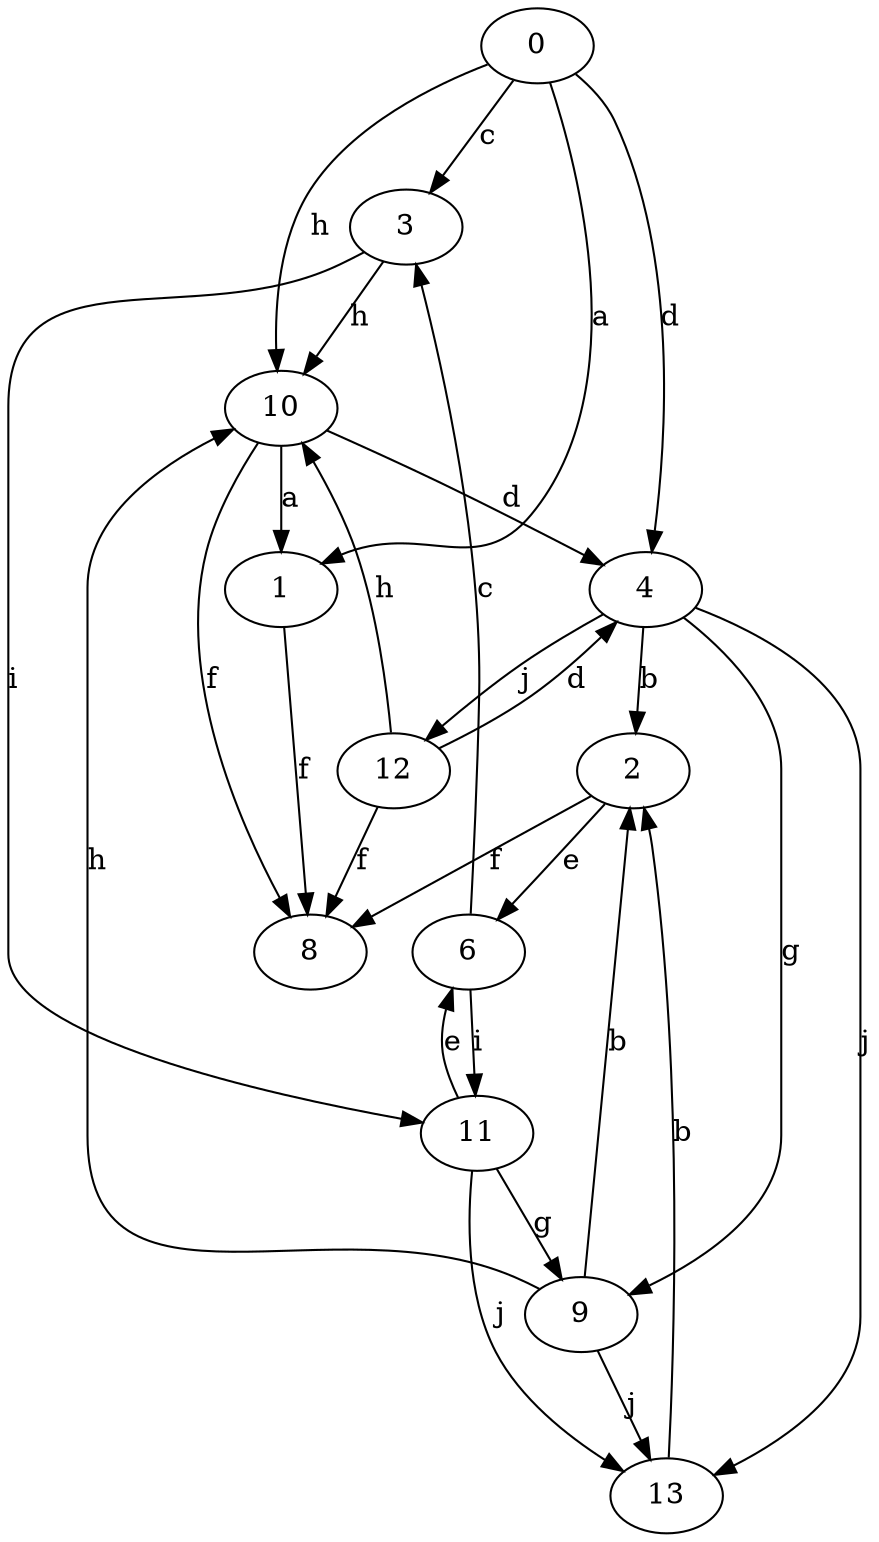 strict digraph  {
0;
1;
2;
3;
4;
6;
8;
9;
10;
11;
12;
13;
0 -> 1  [label=a];
0 -> 3  [label=c];
0 -> 4  [label=d];
0 -> 10  [label=h];
1 -> 8  [label=f];
2 -> 6  [label=e];
2 -> 8  [label=f];
3 -> 10  [label=h];
3 -> 11  [label=i];
4 -> 2  [label=b];
4 -> 9  [label=g];
4 -> 12  [label=j];
4 -> 13  [label=j];
6 -> 3  [label=c];
6 -> 11  [label=i];
9 -> 2  [label=b];
9 -> 10  [label=h];
9 -> 13  [label=j];
10 -> 1  [label=a];
10 -> 4  [label=d];
10 -> 8  [label=f];
11 -> 6  [label=e];
11 -> 9  [label=g];
11 -> 13  [label=j];
12 -> 4  [label=d];
12 -> 8  [label=f];
12 -> 10  [label=h];
13 -> 2  [label=b];
}
